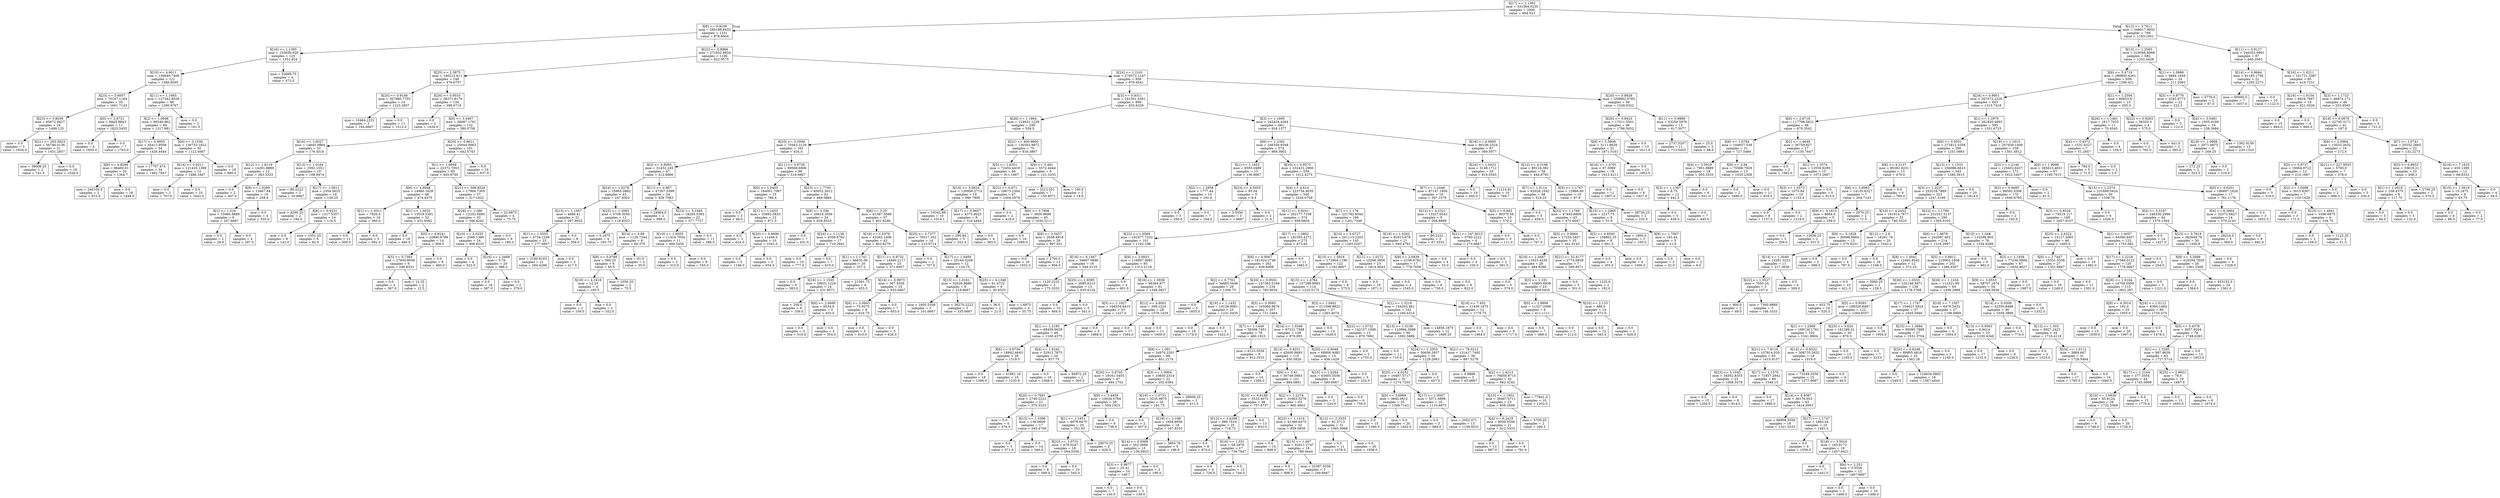 digraph Tree {
node [shape=box] ;
0 [label="X[17] <= 1.1392\nmse = 331584.0235\nsamples = 2000\nvalue = 994.523"] ;
1 [label="X[8] <= 0.9109\nmse = 285188.8433\nsamples = 1231\nvalue = 876.6604"] ;
0 -> 1 [labeldistance=2.5, labelangle=45, headlabel="True"] ;
2 [label="X[16] <= 1.1365\nmse = 153656.929\nsamples = 125\nvalue = 1351.824"] ;
1 -> 2 ;
3 [label="X[10] <= 4.9011\nmse = 130649.7406\nsamples = 121\nvalue = 1380.8595"] ;
2 -> 3 ;
4 [label="X[23] <= 5.6057\nmse = 70147.1184\nsamples = 35\nvalue = 1601.7143"] ;
3 -> 4 ;
5 [label="X[23] <= 3.8039\nmse = 65672.9427\nsamples = 24\nvalue = 1499.125"] ;
4 -> 5 ;
6 [label="mse = 0.0\nsamples = 3\nvalue = 1834.0"] ;
5 -> 6 ;
7 [label="X[21] <= 263.5823\nmse = 56746.0136\nsamples = 21\nvalue = 1451.2857"] ;
5 -> 7 ;
8 [label="mse = 39006.25\nsamples = 2\nvalue = 741.5"] ;
7 -> 8 ;
9 [label="mse = 0.0\nsamples = 19\nvalue = 1526.0"] ;
7 -> 9 ;
10 [label="X[0] <= 2.6721\nmse = 6845.8843\nsamples = 11\nvalue = 1825.5455"] ;
4 -> 10 ;
11 [label="mse = 0.0\nsamples = 4\nvalue = 1935.0"] ;
10 -> 11 ;
12 [label="mse = 0.0\nsamples = 7\nvalue = 1763.0"] ;
10 -> 12 ;
13 [label="X[11] <= 1.1665\nmse = 127342.9529\nsamples = 86\nvalue = 1290.9767"] ;
3 -> 13 ;
14 [label="X[2] <= 1.0648\nmse = 99249.962\nsamples = 84\nvalue = 1317.881"] ;
13 -> 14 ;
15 [label="X[17] <= 0.9955\nmse = 45413.9506\nsamples = 54\nvalue = 1426.4444"] ;
14 -> 15 ;
16 [label="X[6] <= 4.8298\nmse = 86460.01\nsamples = 20\nvalue = 1364.7"] ;
15 -> 16 ;
17 [label="mse = 240100.0\nsamples = 2\nvalue = 615.0"] ;
16 -> 17 ;
18 [label="mse = 0.0\nsamples = 18\nvalue = 1448.0"] ;
16 -> 18 ;
19 [label="mse = 17707.474\nsamples = 34\nvalue = 1462.7647"] ;
15 -> 19 ;
20 [label="X[6] <= 3.1539\nmse = 136753.1822\nsamples = 30\nvalue = 1122.4667"] ;
14 -> 20 ;
21 [label="X[14] <= 0.9211\nmse = 121420.1389\nsamples = 12\nvalue = 1486.1667"] ;
20 -> 21 ;
22 [label="mse = 0.0\nsamples = 2\nvalue = 707.0"] ;
21 -> 22 ;
23 [label="mse = 0.0\nsamples = 10\nvalue = 1642.0"] ;
21 -> 23 ;
24 [label="mse = 0.0\nsamples = 18\nvalue = 880.0"] ;
20 -> 24 ;
25 [label="mse = 0.0\nsamples = 2\nvalue = 161.0"] ;
13 -> 25 ;
26 [label="mse = 52668.75\nsamples = 4\nvalue = 473.5"] ;
2 -> 26 ;
27 [label="X[22] <= 0.8966\nmse = 271652.8834\nsamples = 1106\nvalue = 822.9575"] ;
1 -> 27 ;
28 [label="X[25] <= 2.3875\nmse = 140212.611\nsamples = 148\nvalue = 476.6757"] ;
27 -> 28 ;
29 [label="X[20] <= 0.9146\nmse = 307880.7755\nsamples = 14\nvalue = 1223.2857"] ;
28 -> 29 ;
30 [label="mse = 10464.2222\nsamples = 3\nvalue = 164.6667"] ;
29 -> 30 ;
31 [label="mse = 0.0\nsamples = 11\nvalue = 1512.0"] ;
29 -> 31 ;
32 [label="X[26] <= 0.9533\nmse = 58371.8176\nsamples = 134\nvalue = 398.6716"] ;
28 -> 32 ;
33 [label="mse = 0.0\nsamples = 2\nvalue = 1626.0"] ;
32 -> 33 ;
34 [label="X[0] <= 3.4467\nmse = 36087.1761\nsamples = 132\nvalue = 380.0758"] ;
32 -> 34 ;
35 [label="X[16] <= 1.0027\nmse = 14945.0864\nsamples = 31\nvalue = 176.4516"] ;
34 -> 35 ;
36 [label="X[12] <= 1.6119\nmse = 14281.8889\nsamples = 12\nvalue = 283.3333"] ;
35 -> 36 ;
37 [label="mse = 0.0\nsamples = 2\nvalue = 407.0"] ;
36 -> 37 ;
38 [label="X[8] <= 1.0289\nmse = 13467.84\nsamples = 10\nvalue = 258.6"] ;
36 -> 38 ;
39 [label="X[1] <= 1.016\nmse = 15960.8889\nsamples = 6\nvalue = 207.6667"] ;
38 -> 39 ;
40 [label="mse = 0.0\nsamples = 2\nvalue = 29.0"] ;
39 -> 40 ;
41 [label="mse = 0.0\nsamples = 4\nvalue = 297.0"] ;
39 -> 41 ;
42 [label="mse = 0.0\nsamples = 4\nvalue = 335.0"] ;
38 -> 42 ;
43 [label="X[13] <= 1.0164\nmse = 3592.1551\nsamples = 19\nvalue = 108.9474"] ;
35 -> 43 ;
44 [label="mse = 80.2222\nsamples = 3\nvalue = 16.6667"] ;
43 -> 44 ;
45 [label="X[17] <= 1.0811\nmse = 2354.5625\nsamples = 16\nvalue = 126.25"] ;
43 -> 45 ;
46 [label="mse = 4290.25\nsamples = 2\nvalue = 194.5"] ;
45 -> 46 ;
47 [label="X[8] <= 0.9231\nmse = 1317.5357\nsamples = 14\nvalue = 116.5"] ;
45 -> 47 ;
48 [label="mse = 0.0\nsamples = 8\nvalue = 142.0"] ;
47 -> 48 ;
49 [label="mse = 1051.25\nsamples = 6\nvalue = 82.5"] ;
47 -> 49 ;
50 [label="X[20] <= 0.9611\nmse = 25944.0663\nsamples = 101\nvalue = 442.5743"] ;
34 -> 50 ;
51 [label="X[1] <= 1.0649\nmse = 22372.7053\nsamples = 85\nvalue = 405.9765"] ;
50 -> 51 ;
52 [label="X[6] <= 4.8048\nmse = 14980.1628\nsamples = 48\nvalue = 474.4375"] ;
51 -> 52 ;
53 [label="X[1] <= 1.0311\nmse = 7920.0\nsamples = 16\nvalue = 560.0"] ;
52 -> 53 ;
54 [label="mse = 0.0\nsamples = 11\nvalue = 500.0"] ;
53 -> 54 ;
55 [label="mse = 0.0\nsamples = 5\nvalue = 692.0"] ;
53 -> 55 ;
56 [label="X[1] <= 1.0032\nmse = 13019.5381\nsamples = 32\nvalue = 431.6562"] ;
52 -> 56 ;
57 [label="mse = 0.0\nsamples = 18\nvalue = 480.0"] ;
56 -> 57 ;
58 [label="X[5] <= 0.8241\nmse = 22890.6786\nsamples = 14\nvalue = 369.5"] ;
56 -> 58 ;
59 [label="X[5] <= 0.7383\nmse = 27930.8056\nsamples = 6\nvalue = 248.8333"] ;
58 -> 59 ;
60 [label="mse = 0.0\nsamples = 4\nvalue = 367.0"] ;
59 -> 60 ;
61 [label="mse = 12.25\nsamples = 2\nvalue = 12.5"] ;
59 -> 61 ;
62 [label="mse = 0.0\nsamples = 8\nvalue = 460.0"] ;
58 -> 62 ;
63 [label="X[21] <= 308.8526\nmse = 17994.7305\nsamples = 37\nvalue = 317.1622"] ;
51 -> 63 ;
64 [label="X[26] <= 1.286\nmse = 12252.6685\nsamples = 33\nvalue = 346.4242"] ;
63 -> 64 ;
65 [label="X[10] <= 3.0255\nmse = 2566.1389\nsamples = 24\nvalue = 408.8333"] ;
64 -> 65 ;
66 [label="mse = 0.0\nsamples = 4\nvalue = 522.0"] ;
65 -> 66 ;
67 [label="X[16] <= 1.0468\nmse = 5.76\nsamples = 20\nvalue = 386.2"] ;
65 -> 67 ;
68 [label="mse = 0.0\nsamples = 18\nvalue = 387.0"] ;
67 -> 68 ;
69 [label="mse = 0.0\nsamples = 2\nvalue = 379.0"] ;
67 -> 69 ;
70 [label="mse = 0.0\nsamples = 9\nvalue = 180.0"] ;
64 -> 70 ;
71 [label="mse = 22.6875\nsamples = 4\nvalue = 75.75"] ;
63 -> 71 ;
72 [label="mse = 0.0\nsamples = 16\nvalue = 637.0"] ;
50 -> 72 ;
73 [label="X[24] <= 1.2161\nmse = 270572.1247\nsamples = 958\nvalue = 876.4541"] ;
27 -> 73 ;
74 [label="X[3] <= 0.9311\nmse = 241501.4381\nsamples = 899\nvalue = 833.6329"] ;
73 -> 74 ;
75 [label="X[26] <= 1.1864\nmse = 124631.1239\nsamples = 238\nvalue = 554.5"] ;
74 -> 75 ;
76 [label="X[25] <= 3.3506\nmse = 75943.3129\nsamples = 163\nvalue = 434.0"] ;
75 -> 76 ;
77 [label="X[3] <= 0.9093\nmse = 31432.245\nsamples = 67\nvalue = 312.6866"] ;
76 -> 77 ;
78 [label="X[24] <= 1.0278\nmse = 10865.0882\nsamples = 43\nvalue = 247.9302"] ;
77 -> 78 ;
79 [label="X[13] <= 1.1957\nmse = 4686.41\nsamples = 31\nvalue = 297.9032"] ;
78 -> 79 ;
80 [label="X[1] <= 1.3555\nmse = 4734.1248\nsamples = 23\nvalue = 277.6957"] ;
79 -> 80 ;
81 [label="mse = 3160.8163\nsamples = 21\nvalue = 264.4286"] ;
80 -> 81 ;
82 [label="mse = 0.0\nsamples = 2\nvalue = 417.0"] ;
80 -> 82 ;
83 [label="mse = 0.0\nsamples = 8\nvalue = 356.0"] ;
79 -> 83 ;
84 [label="X[25] <= 1.3065\nmse = 3709.3056\nsamples = 12\nvalue = 118.8333"] ;
78 -> 84 ;
85 [label="mse = 0.1875\nsamples = 4\nvalue = 195.75"] ;
84 -> 85 ;
86 [label="X[14] <= 0.89\nmse = 1126.7344\nsamples = 8\nvalue = 80.375"] ;
84 -> 86 ;
87 [label="X[8] <= 0.9789\nmse = 560.25\nsamples = 6\nvalue = 95.5"] ;
86 -> 87 ;
88 [label="X[18] <= 4.1616\nmse = 12.25\nsamples = 4\nvalue = 105.5"] ;
87 -> 88 ;
89 [label="mse = 0.0\nsamples = 2\nvalue = 109.0"] ;
88 -> 89 ;
90 [label="mse = 0.0\nsamples = 2\nvalue = 102.0"] ;
88 -> 90 ;
91 [label="mse = 1056.25\nsamples = 2\nvalue = 75.5"] ;
87 -> 91 ;
92 [label="mse = 81.0\nsamples = 2\nvalue = 35.0"] ;
86 -> 92 ;
93 [label="X[11] <= 0.867\nmse = 47307.5399\nsamples = 24\nvalue = 428.7083"] ;
77 -> 93 ;
94 [label="mse = 24964.0\nsamples = 2\nvalue = 989.0"] ;
93 -> 94 ;
95 [label="X[23] <= 5.1945\nmse = 18205.5393\nsamples = 22\nvalue = 377.7727"] ;
93 -> 95 ;
96 [label="X[19] <= 1.0055\nmse = 11424.7934\nsamples = 11\nvalue = 489.5455"] ;
95 -> 96 ;
97 [label="mse = 0.0\nsamples = 3\nvalue = 315.0"] ;
96 -> 97 ;
98 [label="mse = 0.0\nsamples = 8\nvalue = 555.0"] ;
96 -> 98 ;
99 [label="mse = 0.0\nsamples = 11\nvalue = 266.0"] ;
95 -> 99 ;
100 [label="X[11] <= 0.8726\nmse = 89568.6806\nsamples = 96\nvalue = 518.6667"] ;
76 -> 100 ;
101 [label="X[0] <= 1.0403\nmse = 164001.7067\nsamples = 15\nvalue = 786.4"] ;
100 -> 101 ;
102 [label="mse = 0.0\nsamples = 3\nvalue = 46.0"] ;
101 -> 102 ;
103 [label="X[1] <= 1.2453\nmse = 33692.0833\nsamples = 12\nvalue = 971.5"] ;
101 -> 103 ;
104 [label="mse = 0.0\nsamples = 2\nvalue = 624.0"] ;
103 -> 104 ;
105 [label="X[20] <= 0.8696\nmse = 11449.0\nsamples = 10\nvalue = 1041.0"] ;
103 -> 105 ;
106 [label="mse = 0.0\nsamples = 5\nvalue = 1148.0"] ;
105 -> 106 ;
107 [label="mse = 0.0\nsamples = 5\nvalue = 934.0"] ;
105 -> 107 ;
108 [label="X[23] <= 1.7705\nmse = 60052.3012\nsamples = 81\nvalue = 469.0864"] ;
100 -> 108 ;
109 [label="X[9] <= 3.336\nmse = 20618.3056\nsamples = 24\nvalue = 628.8333"] ;
108 -> 109 ;
110 [label="mse = 0.0\nsamples = 7\nvalue = 431.0"] ;
109 -> 110 ;
111 [label="X[24] <= 1.1138\nmse = 6356.6782\nsamples = 17\nvalue = 710.2941"] ;
109 -> 111 ;
112 [label="mse = 0.0\nsamples = 10\nvalue = 777.0"] ;
111 -> 112 ;
113 [label="mse = 0.0\nsamples = 7\nvalue = 615.0"] ;
111 -> 113 ;
114 [label="X[6] <= 3.25\nmse = 61387.0569\nsamples = 57\nvalue = 401.8246"] ;
108 -> 114 ;
115 [label="X[19] <= 1.0379\nmse = 43362.1406\nsamples = 43\nvalue = 462.6279"] ;
114 -> 115 ;
116 [label="X[1] <= 1.1741\nmse = 46635.06\nsamples = 20\nvalue = 337.2"] ;
115 -> 116 ;
117 [label="mse = 0.0\nsamples = 6\nvalue = 583.0"] ;
116 -> 117 ;
118 [label="X[16] <= 1.1535\nmse = 29631.1224\nsamples = 14\nvalue = 231.8571"] ;
116 -> 118 ;
119 [label="mse = 200.0\nsamples = 9\nvalue = 109.0"] ;
118 -> 119 ;
120 [label="X[6] <= 2.6695\nmse = 6534.0\nsamples = 5\nvalue = 453.0"] ;
118 -> 120 ;
121 [label="mse = 0.0\nsamples = 3\nvalue = 519.0"] ;
120 -> 121 ;
122 [label="mse = 0.0\nsamples = 2\nvalue = 354.0"] ;
120 -> 122 ;
123 [label="X[11] <= 0.9732\nmse = 14940.2117\nsamples = 23\nvalue = 571.6957"] ;
115 -> 123 ;
124 [label="mse = 21561.75\nsamples = 8\nvalue = 455.5"] ;
123 -> 124 ;
125 [label="X[14] <= 0.9973\nmse = 367.5556\nsamples = 15\nvalue = 633.6667"] ;
123 -> 125 ;
126 [label="X[6] <= 3.0943\nmse = 75.9375\nsamples = 8\nvalue = 616.75"] ;
125 -> 126 ;
127 [label="mse = 0.0\nsamples = 5\nvalue = 610.0"] ;
126 -> 127 ;
128 [label="mse = 0.0\nsamples = 3\nvalue = 628.0"] ;
126 -> 128 ;
129 [label="mse = 0.0\nsamples = 7\nvalue = 653.0"] ;
125 -> 129 ;
130 [label="X[25] <= 3.7377\nmse = 70517.352\nsamples = 14\nvalue = 215.0714"] ;
114 -> 130 ;
131 [label="mse = 0.0\nsamples = 2\nvalue = 757.0"] ;
130 -> 131 ;
132 [label="X[17] <= 1.0409\nmse = 25164.5208\nsamples = 12\nvalue = 124.75"] ;
130 -> 132 ;
133 [label="X[13] <= 1.0161\nmse = 32626.8889\nsamples = 6\nvalue = 218.6667"] ;
132 -> 133 ;
134 [label="mse = 1605.5556\nsamples = 3\nvalue = 101.6667"] ;
133 -> 134 ;
135 [label="mse = 36270.2222\nsamples = 3\nvalue = 335.6667"] ;
133 -> 135 ;
136 [label="X[25] <= 4.1348\nmse = 61.4722\nsamples = 6\nvalue = 30.8333"] ;
132 -> 136 ;
137 [label="mse = 36.0\nsamples = 2\nvalue = 21.0"] ;
136 -> 137 ;
138 [label="mse = 1.6875\nsamples = 4\nvalue = 35.75"] ;
136 -> 138 ;
139 [label="X[21] <= 400.9805\nmse = 130303.9972\nsamples = 75\nvalue = 816.3867"] ;
75 -> 139 ;
140 [label="X[5] <= 1.0351\nmse = 72452.4419\nsamples = 66\nvalue = 911.1667"] ;
139 -> 140 ;
141 [label="X[10] <= 3.0624\nmse = 130956.2715\nsamples = 19\nvalue = 680.7895"] ;
140 -> 141 ;
142 [label="mse = 10342.89\nsamples = 10\nvalue = 1014.1"] ;
141 -> 142 ;
143 [label="X[17] <= 0.9657\nmse = 4375.8025\nsamples = 9\nvalue = 310.4444"] ;
141 -> 143 ;
144 [label="mse = 295.84\nsamples = 5\nvalue = 252.4"] ;
143 -> 144 ;
145 [label="mse = 0.0\nsamples = 4\nvalue = 383.0"] ;
143 -> 145 ;
146 [label="X[22] <= 0.971\nmse = 18673.2304\nsamples = 47\nvalue = 1004.2979"] ;
140 -> 146 ;
147 [label="mse = 0.0\nsamples = 2\nvalue = 419.0"] ;
146 -> 147 ;
148 [label="X[6] <= 3.7806\nmse = 3600.9699\nsamples = 45\nvalue = 1030.3111"] ;
146 -> 148 ;
149 [label="mse = 0.0\nsamples = 16\nvalue = 1089.0"] ;
148 -> 149 ;
150 [label="X[9] <= 3.5457\nmse = 2638.8918\nsamples = 29\nvalue = 997.931"] ;
148 -> 150 ;
151 [label="mse = 0.0\nsamples = 16\nvalue = 1032.0"] ;
150 -> 151 ;
152 [label="mse = 2700.0\nsamples = 13\nvalue = 956.0"] ;
150 -> 152 ;
153 [label="X[9] <= 5.481\nmse = 5572.4444\nsamples = 9\nvalue = 121.3333"] ;
139 -> 153 ;
154 [label="mse = 3213.551\nsamples = 7\nvalue = 150.8571"] ;
153 -> 154 ;
155 [label="mse = 100.0\nsamples = 2\nvalue = 18.0"] ;
153 -> 155 ;
156 [label="X[3] <= 1.1695\nmse = 245426.4364\nsamples = 661\nvalue = 934.1377"] ;
74 -> 156 ;
157 [label="X[6] <= 1.2382\nmse = 246359.9348\nsamples = 574\nvalue = 989.3902"] ;
156 -> 157 ;
158 [label="X[1] <= 1.1452\nmse = 8593.0489\nsamples = 15\nvalue = 130.8667"] ;
157 -> 158 ;
159 [label="X[2] <= 1.2858\nmse = 1777.44\nsamples = 10\nvalue = 191.6"] ;
158 -> 159 ;
160 [label="mse = 0.0\nsamples = 3\nvalue = 256.0"] ;
159 -> 160 ;
161 [label="mse = 0.0\nsamples = 7\nvalue = 164.0"] ;
159 -> 161 ;
162 [label="X[23] <= 4.5055\nmse = 93.04\nsamples = 5\nvalue = 9.4"] ;
158 -> 162 ;
163 [label="mse = 5.5556\nsamples = 3\nvalue = 1.6667"] ;
162 -> 163 ;
164 [label="mse = 0.0\nsamples = 2\nvalue = 21.0"] ;
162 -> 164 ;
165 [label="X[20] <= 0.9575\nmse = 232431.2966\nsamples = 559\nvalue = 1012.4275"] ;
157 -> 165 ;
166 [label="X[4] <= 4.614\nmse = 223754.9035\nsamples = 540\nvalue = 1034.0759"] ;
165 -> 166 ;
167 [label="X[11] <= 0.9241\nmse = 202177.7109\nsamples = 374\nvalue = 959.6604"] ;
166 -> 167 ;
168 [label="X[22] <= 1.0569\nmse = 181677.7232\nsamples = 101\nvalue = 1192.198"] ;
167 -> 168 ;
169 [label="X[18] <= 6.1467\nmse = 34667.5898\nsamples = 16\nvalue = 549.3125"] ;
168 -> 169 ;
170 [label="mse = 1120.2222\nsamples = 3\nvalue = 175.3333"] ;
169 -> 170 ;
171 [label="X[25] <= 2.9395\nmse = 2685.6213\nsamples = 13\nvalue = 635.6154"] ;
169 -> 171 ;
172 [label="mse = 0.0\nsamples = 10\nvalue = 664.0"] ;
171 -> 172 ;
173 [label="mse = 0.0\nsamples = 3\nvalue = 541.0"] ;
171 -> 173 ;
174 [label="X[9] <= 3.0933\nmse = 116907.9081\nsamples = 85\nvalue = 1313.2118"] ;
168 -> 174 ;
175 [label="mse = 0.0\nsamples = 4\nvalue = 601.0"] ;
174 -> 175 ;
176 [label="X[16] <= 1.0938\nmse = 96394.977\nsamples = 81\nvalue = 1348.3827"] ;
174 -> 176 ;
177 [label="X[5] <= 1.1027\nmse = 104534.6415\nsamples = 53\nvalue = 1227.0"] ;
176 -> 177 ;
178 [label="X[1] <= 1.2185\nmse = 68459.6628\nsamples = 48\nvalue = 1160.4375"] ;
177 -> 178 ;
179 [label="X[6] <= 4.9736\nmse = 18842.4643\nsamples = 28\nvalue = 1319.5"] ;
178 -> 179 ;
180 [label="mse = 0.0\nsamples = 18\nvalue = 1366.0"] ;
179 -> 180 ;
181 [label="mse = 41861.16\nsamples = 10\nvalue = 1235.8"] ;
179 -> 181 ;
182 [label="X[4] <= 1.6242\nmse = 52912.7875\nsamples = 20\nvalue = 937.75"] ;
178 -> 182 ;
183 [label="mse = 0.0\nsamples = 18\nvalue = 1008.0"] ;
182 -> 183 ;
184 [label="mse = 84972.25\nsamples = 2\nvalue = 305.5"] ;
182 -> 184 ;
185 [label="mse = 0.0\nsamples = 5\nvalue = 1866.0"] ;
177 -> 185 ;
186 [label="X[12] <= 4.6001\nmse = 309.1224\nsamples = 28\nvalue = 1578.1429"] ;
176 -> 186 ;
187 [label="mse = 0.0\nsamples = 17\nvalue = 1564.0"] ;
186 -> 187 ;
188 [label="mse = 0.0\nsamples = 11\nvalue = 1600.0"] ;
186 -> 188 ;
189 [label="X[17] <= 1.0802\nmse = 182355.4272\nsamples = 273\nvalue = 873.63"] ;
167 -> 189 ;
190 [label="X[8] <= 0.9567\nmse = 161424.2746\nsamples = 262\nvalue = 839.6908"] ;
189 -> 190 ;
191 [label="X[2] <= 0.7761\nmse = 34685.0446\nsamples = 28\nvalue = 1306.75"] ;
190 -> 191 ;
192 [label="mse = 0.0\nsamples = 5\nvalue = 1655.0"] ;
191 -> 192 ;
193 [label="X[16] <= 1.1432\nmse = 10128.9981\nsamples = 23\nvalue = 1231.0435"] ;
191 -> 193 ;
194 [label="mse = 0.0\nsamples = 18\nvalue = 1178.0"] ;
193 -> 194 ;
195 [label="mse = 0.0\nsamples = 5\nvalue = 1422.0"] ;
193 -> 195 ;
196 [label="X[20] <= 0.9502\nmse = 147363.5169\nsamples = 234\nvalue = 783.8034"] ;
190 -> 196 ;
197 [label="X[5] <= 0.9583\nmse = 105068.9876\nsamples = 207\nvalue = 721.2464"] ;
196 -> 197 ;
198 [label="X[7] <= 1.1449\nmse = 58306.7451\nsamples = 78\nvalue = 460.1923"] ;
197 -> 198 ;
199 [label="X[8] <= 1.091\nmse = 34970.2281\nsamples = 69\nvalue = 401.2174"] ;
198 -> 199 ;
200 [label="X[20] <= 0.8705\nmse = 19161.5455\nsamples = 47\nvalue = 494.1702"] ;
199 -> 200 ;
201 [label="X[20] <= 0.7691\nmse = 2740.2222\nsamples = 21\nvalue = 370.3333"] ;
200 -> 201 ;
202 [label="mse = 0.0\nsamples = 4\nvalue = 476.0"] ;
201 -> 202 ;
203 [label="X[15] <= 1.3396\nmse = 139.6609\nsamples = 17\nvalue = 345.4706"] ;
201 -> 203 ;
204 [label="mse = 0.0\nsamples = 3\nvalue = 371.0"] ;
203 -> 204 ;
205 [label="mse = 0.0\nsamples = 14\nvalue = 340.0"] ;
203 -> 205 ;
206 [label="X[9] <= 3.4459\nmse = 10034.0784\nsamples = 26\nvalue = 594.1923"] ;
200 -> 206 ;
207 [label="X[1] <= 1.1951\nmse = 4978.8475\nsamples = 20\nvalue = 551.05"] ;
206 -> 207 ;
208 [label="X[22] <= 1.0731\nmse = 478.0247\nsamples = 18\nvalue = 564.5556"] ;
207 -> 208 ;
209 [label="mse = 0.0\nsamples = 8\nvalue = 589.0"] ;
208 -> 209 ;
210 [label="mse = 0.0\nsamples = 10\nvalue = 545.0"] ;
208 -> 210 ;
211 [label="mse = 29070.25\nsamples = 2\nvalue = 429.5"] ;
207 -> 211 ;
212 [label="mse = 0.0\nsamples = 6\nvalue = 738.0"] ;
206 -> 212 ;
213 [label="X[3] <= 1.0904\nmse = 10850.2314\nsamples = 22\nvalue = 202.6364"] ;
199 -> 213 ;
214 [label="X[19] <= 1.0731\nmse = 3235.9875\nsamples = 20\nvalue = 181.75"] ;
213 -> 214 ;
215 [label="mse = 0.0\nsamples = 2\nvalue = 307.0"] ;
214 -> 215 ;
216 [label="X[19] <= 1.188\nmse = 1658.8056\nsamples = 18\nvalue = 167.8333"] ;
214 -> 216 ;
217 [label="X[14] <= 0.9369\nmse = 352.3669\nsamples = 13\nvalue = 156.6923"] ;
216 -> 217 ;
218 [label="X[3] <= 0.9877\nmse = 25.41\nsamples = 10\nvalue = 146.7"] ;
217 -> 218 ;
219 [label="mse = 0.0\nsamples = 7\nvalue = 150.0"] ;
218 -> 219 ;
220 [label="mse = 0.0\nsamples = 3\nvalue = 139.0"] ;
218 -> 220 ;
221 [label="mse = 0.0\nsamples = 3\nvalue = 190.0"] ;
217 -> 221 ;
222 [label="mse = 3893.76\nsamples = 5\nvalue = 196.8"] ;
216 -> 222 ;
223 [label="mse = 39006.25\nsamples = 2\nvalue = 411.5"] ;
213 -> 223 ;
224 [label="mse = 6123.5556\nsamples = 9\nvalue = 912.3333"] ;
198 -> 224 ;
225 [label="X[14] <= 1.0346\nmse = 67221.7588\nsamples = 129\nvalue = 879.093"] ;
197 -> 225 ;
226 [label="X[13] <= 0.8251\nmse = 42600.8693\nsamples = 115\nvalue = 930.5826"] ;
225 -> 226 ;
227 [label="mse = 0.0\nsamples = 14\nvalue = 1266.0"] ;
226 -> 227 ;
228 [label="X[9] <= 3.41\nmse = 30749.5663\nsamples = 101\nvalue = 884.0891"] ;
226 -> 228 ;
229 [label="X[10] <= 6.6188\nmse = 3533.4072\nsamples = 38\nvalue = 757.4737"] ;
228 -> 229 ;
230 [label="X[12] <= 3.4208\nmse = 980.7616\nsamples = 25\nvalue = 718.72"] ;
229 -> 230 ;
231 [label="mse = 0.0\nsamples = 8\nvalue = 674.0"] ;
230 -> 231 ;
232 [label="X[16] <= 1.031\nmse = 58.2976\nsamples = 17\nvalue = 739.7647"] ;
230 -> 232 ;
233 [label="mse = 0.0\nsamples = 4\nvalue = 726.0"] ;
232 -> 233 ;
234 [label="mse = 0.0\nsamples = 13\nvalue = 744.0"] ;
232 -> 234 ;
235 [label="mse = 0.0\nsamples = 13\nvalue = 832.0"] ;
229 -> 235 ;
236 [label="X[2] <= 1.2274\nmse = 31663.3278\nsamples = 63\nvalue = 960.4603"] ;
228 -> 236 ;
237 [label="X[23] <= 1.1514\nmse = 41366.6475\nsamples = 32\nvalue = 859.0938"] ;
236 -> 237 ;
238 [label="mse = 0.0\nsamples = 14\nvalue = 948.0"] ;
237 -> 238 ;
239 [label="X[15] <= 1.467\nmse = 62611.2747\nsamples = 18\nvalue = 789.9444"] ;
237 -> 239 ;
240 [label="mse = 0.0\nsamples = 15\nvalue = 898.0"] ;
239 -> 240 ;
241 [label="mse = 25387.5556\nsamples = 3\nvalue = 249.6667"] ;
239 -> 241 ;
242 [label="X[12] <= 2.3333\nmse = 91.5713\nsamples = 31\nvalue = 1065.0968"] ;
236 -> 242 ;
243 [label="mse = 0.0\nsamples = 11\nvalue = 1078.0"] ;
242 -> 243 ;
244 [label="mse = 0.0\nsamples = 20\nvalue = 1058.0"] ;
242 -> 244 ;
245 [label="X[20] <= 0.9048\nmse = 68800.4082\nsamples = 14\nvalue = 456.1429"] ;
225 -> 245 ;
246 [label="X[15] <= 1.4264\nmse = 63605.5556\nsamples = 9\nvalue = 580.6667"] ;
245 -> 246 ;
247 [label="mse = 0.0\nsamples = 3\nvalue = 224.0"] ;
246 -> 247 ;
248 [label="mse = 0.0\nsamples = 6\nvalue = 759.0"] ;
246 -> 248 ;
249 [label="mse = 0.0\nsamples = 5\nvalue = 232.0"] ;
245 -> 249 ;
250 [label="X[3] <= 1.0401\nmse = 211598.9822\nsamples = 27\nvalue = 1263.4074"] ;
196 -> 250 ;
251 [label="mse = 0.0\nsamples = 14\nvalue = 1628.0"] ;
250 -> 251 ;
252 [label="X[22] <= 1.0732\nmse = 142157.1006\nsamples = 13\nvalue = 870.7692"] ;
250 -> 252 ;
253 [label="mse = 0.0\nsamples = 2\nvalue = 1755.0"] ;
252 -> 253 ;
254 [label="mse = 0.0\nsamples = 11\nvalue = 710.0"] ;
252 -> 254 ;
255 [label="mse = 0.0\nsamples = 11\nvalue = 1682.0"] ;
189 -> 255 ;
256 [label="X[7] <= 1.176\nmse = 231782.6044\nsamples = 166\nvalue = 1201.7349"] ;
166 -> 256 ;
257 [label="X[10] <= 5.6727\nmse = 201113.2203\nsamples = 145\nvalue = 1283.0207"] ;
256 -> 257 ;
258 [label="X[15] <= 1.5916\nmse = 172904.1199\nsamples = 122\nvalue = 1182.8607"] ;
257 -> 258 ;
259 [label="X[15] <= 1.4784\nmse = 157288.6883\nsamples = 114\nvalue = 1225.5175"] ;
258 -> 259 ;
260 [label="X[1] <= 1.3218\nmse = 134203.461\nsamples = 102\nvalue = 1160.4314"] ;
259 -> 260 ;
261 [label="X[13] <= 1.0138\nmse = 110994.3088\nsamples = 90\nvalue = 1092.5889"] ;
260 -> 261 ;
262 [label="X[24] <= 1.2053\nmse = 50656.3937\nsamples = 54\nvalue = 1229.2963"] ;
261 -> 262 ;
263 [label="X[25] <= 4.0252\nmse = 16487.5717\nsamples = 51\nvalue = 1274.7255"] ;
262 -> 263 ;
264 [label="X[0] <= 3.6969\nmse = 3645.0612\nsamples = 35\nvalue = 1349.7143"] ;
263 -> 264 ;
265 [label="mse = 0.0\nsamples = 15\nvalue = 1280.0"] ;
264 -> 265 ;
266 [label="mse = 0.0\nsamples = 20\nvalue = 1402.0"] ;
264 -> 266 ;
267 [label="X[17] <= 1.0007\nmse = 5371.0898\nsamples = 16\nvalue = 1110.6875"] ;
263 -> 267 ;
268 [label="mse = 0.0\nsamples = 3\nvalue = 984.0"] ;
267 -> 268 ;
269 [label="mse = 2052.071\nsamples = 13\nvalue = 1139.9231"] ;
267 -> 269 ;
270 [label="mse = 0.0\nsamples = 3\nvalue = 457.0"] ;
262 -> 270 ;
271 [label="X[21] <= 78.0212\nmse = 131417.7492\nsamples = 36\nvalue = 887.5278"] ;
261 -> 271 ;
272 [label="mse = 0.8889\nsamples = 3\nvalue = 63.6667"] ;
271 -> 272 ;
273 [label="X[2] <= 1.4213\nmse = 76050.9715\nsamples = 33\nvalue = 962.4242"] ;
271 -> 273 ;
274 [label="X[13] <= 1.1952\nmse = 39467.6711\nsamples = 23\nvalue = 858.2609"] ;
273 -> 274 ;
275 [label="X[4] <= 6.2419\nmse = 9059.5556\nsamples = 21\nvalue = 912.3333"] ;
274 -> 275 ;
276 [label="mse = 0.0\nsamples = 13\nvalue = 987.0"] ;
275 -> 276 ;
277 [label="mse = 0.0\nsamples = 8\nvalue = 791.0"] ;
275 -> 277 ;
278 [label="mse = 5700.25\nsamples = 2\nvalue = 290.5"] ;
274 -> 278 ;
279 [label="mse = 77841.0\nsamples = 10\nvalue = 1202.0"] ;
273 -> 279 ;
280 [label="mse = 14856.1875\nsamples = 12\nvalue = 1669.25"] ;
260 -> 280 ;
281 [label="X[18] <= 7.452\nmse = 11439.1875\nsamples = 12\nvalue = 1778.75"] ;
259 -> 281 ;
282 [label="mse = 0.0\nsamples = 3\nvalue = 1964.0"] ;
281 -> 282 ;
283 [label="mse = 0.0\nsamples = 9\nvalue = 1717.0"] ;
281 -> 283 ;
284 [label="mse = 0.0\nsamples = 8\nvalue = 575.0"] ;
258 -> 284 ;
285 [label="X[11] <= 1.0272\nmse = 15268.3856\nsamples = 23\nvalue = 1814.3043"] ;
257 -> 285 ;
286 [label="mse = 0.0\nsamples = 19\nvalue = 1871.0"] ;
285 -> 286 ;
287 [label="mse = 0.0\nsamples = 4\nvalue = 1545.0"] ;
285 -> 287 ;
288 [label="X[19] <= 1.0262\nmse = 82913.678\nsamples = 21\nvalue = 640.4762"] ;
256 -> 288 ;
289 [label="X[9] <= 2.6839\nmse = 2108.6782\nsamples = 17\nvalue = 778.7059"] ;
288 -> 289 ;
290 [label="mse = 0.0\nsamples = 8\nvalue = 730.0"] ;
289 -> 290 ;
291 [label="mse = 0.0\nsamples = 9\nvalue = 822.0"] ;
289 -> 291 ;
292 [label="mse = 0.0\nsamples = 4\nvalue = 53.0"] ;
288 -> 292 ;
293 [label="X[7] <= 1.2448\nmse = 87147.1856\nsamples = 19\nvalue = 397.1579"] ;
165 -> 293 ;
294 [label="X[12] <= 4.2321\nmse = 13327.6543\nsamples = 9\nvalue = 204.8889"] ;
293 -> 294 ;
295 [label="mse = 80.2222\nsamples = 3\nvalue = 67.3333"] ;
294 -> 295 ;
296 [label="X[21] <= 247.8015\nmse = 5760.2222\nsamples = 6\nvalue = 273.6667"] ;
294 -> 296 ;
297 [label="mse = 0.0\nsamples = 4\nvalue = 220.0"] ;
296 -> 297 ;
298 [label="mse = 0.0\nsamples = 2\nvalue = 381.0"] ;
296 -> 298 ;
299 [label="X[5] <= 0.843\nmse = 90370.56\nsamples = 10\nvalue = 570.2"] ;
293 -> 299 ;
300 [label="mse = 0.0\nsamples = 3\nvalue = 111.0"] ;
299 -> 300 ;
301 [label="mse = 0.0\nsamples = 7\nvalue = 767.0"] ;
299 -> 301 ;
302 [label="X[18] <= 4.0895\nmse = 86236.3324\nsamples = 87\nvalue = 569.5977"] ;
156 -> 302 ;
303 [label="X[24] <= 1.0423\nmse = 5148.1712\nsamples = 29\nvalue = 819.0345"] ;
302 -> 303 ;
304 [label="mse = 0.0\nsamples = 19\nvalue = 845.0"] ;
303 -> 304 ;
305 [label="mse = 11214.81\nsamples = 10\nvalue = 769.7"] ;
303 -> 305 ;
306 [label="X[12] <= 4.3196\nmse = 80116.382\nsamples = 58\nvalue = 444.8793"] ;
302 -> 306 ;
307 [label="X[7] <= 1.0114\nmse = 62026.1042\nsamples = 48\nvalue = 519.25"] ;
306 -> 307 ;
308 [label="mse = 0.0\nsamples = 5\nvalue = 929.0"] ;
307 -> 308 ;
309 [label="X[22] <= 1.1768\nmse = 47445.6809\nsamples = 43\nvalue = 471.6047"] ;
307 -> 309 ;
310 [label="X[5] <= 0.9064\nmse = 17254.5927\nsamples = 35\nvalue = 441.9143"] ;
309 -> 310 ;
311 [label="X[16] <= 1.0467\nmse = 11623.4235\nsamples = 28\nvalue = 484.9286"] ;
310 -> 311 ;
312 [label="mse = 0.0\nsamples = 5\nvalue = 374.0"] ;
311 -> 312 ;
313 [label="X[3] <= 1.191\nmse = 10893.6938\nsamples = 23\nvalue = 509.0435"] ;
311 -> 313 ;
314 [label="X[0] <= 2.9906\nmse = 11327.2099\nsamples = 9\nvalue = 411.1111"] ;
313 -> 314 ;
315 [label="mse = 0.0\nsamples = 7\nvalue = 468.0"] ;
314 -> 315 ;
316 [label="mse = 0.0\nsamples = 2\nvalue = 212.0"] ;
314 -> 316 ;
317 [label="X[10] <= 2.133\nmse = 486.0\nsamples = 14\nvalue = 572.0"] ;
313 -> 317 ;
318 [label="mse = 0.0\nsamples = 12\nvalue = 563.0"] ;
317 -> 318 ;
319 [label="mse = 0.0\nsamples = 2\nvalue = 626.0"] ;
317 -> 319 ;
320 [label="X[21] <= 52.6177\nmse = 2774.6939\nsamples = 7\nvalue = 269.8571"] ;
310 -> 320 ;
321 [label="mse = 0.0\nsamples = 5\nvalue = 301.0"] ;
320 -> 321 ;
322 [label="mse = 1225.0\nsamples = 2\nvalue = 192.0"] ;
320 -> 322 ;
323 [label="X[5] <= 0.8593\nmse = 158802.25\nsamples = 8\nvalue = 601.5"] ;
309 -> 323 ;
324 [label="mse = 0.0\nsamples = 4\nvalue = 203.0"] ;
323 -> 324 ;
325 [label="mse = 0.0\nsamples = 4\nvalue = 1000.0"] ;
323 -> 325 ;
326 [label="X[5] <= 1.1767\nmse = 12966.69\nsamples = 10\nvalue = 87.9"] ;
306 -> 326 ;
327 [label="X[15] <= 1.2965\nmse = 2217.75\nsamples = 8\nvalue = 51.0"] ;
326 -> 327 ;
328 [label="mse = 1800.0\nsamples = 3\nvalue = 100.0"] ;
327 -> 328 ;
329 [label="X[9] <= 1.7067\nmse = 163.44\nsamples = 5\nvalue = 21.6"] ;
327 -> 329 ;
330 [label="mse = 2.0\nsamples = 3\nvalue = 32.0"] ;
329 -> 330 ;
331 [label="mse = 0.0\nsamples = 2\nvalue = 6.0"] ;
329 -> 331 ;
332 [label="mse = 28730.25\nsamples = 2\nvalue = 235.5"] ;
326 -> 332 ;
333 [label="X[20] <= 0.8828\nmse = 259862.9785\nsamples = 59\nvalue = 1528.9322"] ;
73 -> 333 ;
334 [label="X[20] <= 0.8423\nmse = 17011.5501\nsamples = 46\nvalue = 1786.5652"] ;
333 -> 334 ;
335 [label="X[9] <= 5.5808\nmse = 3111.8626\nsamples = 31\nvalue = 1871.5161"] ;
334 -> 335 ;
336 [label="X[16] <= 1.0791\nmse = 97.5069\nsamples = 19\nvalue = 1915.4211"] ;
335 -> 336 ;
337 [label="mse = 0.0\nsamples = 11\nvalue = 1907.0"] ;
336 -> 337 ;
338 [label="mse = 0.0\nsamples = 8\nvalue = 1927.0"] ;
336 -> 338 ;
339 [label="mse = 0.0\nsamples = 12\nvalue = 1802.0"] ;
335 -> 339 ;
340 [label="mse = 0.0\nsamples = 15\nvalue = 1611.0"] ;
334 -> 340 ;
341 [label="X[11] <= 0.9886\nmse = 53259.5976\nsamples = 13\nvalue = 617.3077"] ;
333 -> 341 ;
342 [label="mse = 2737.5207\nsamples = 11\nvalue = 713.5455"] ;
341 -> 342 ;
343 [label="mse = 25.0\nsamples = 2\nvalue = 88.0"] ;
341 -> 343 ;
344 [label="X[12] <= 3.7611\nmse = 348017.9932\nsamples = 769\nvalue = 1183.1951"] ;
0 -> 344 [labeldistance=2.5, labelangle=-45, headlabel="False"] ;
345 [label="X[13] <= 1.2565\nmse = 319366.8068\nsamples = 682\nvalue = 1252.4428"] ;
344 -> 345 ;
346 [label="X[6] <= 5.4719\nmse = 289850.4261\nsamples = 658\nvalue = 1290.421"] ;
345 -> 346 ;
347 [label="X[24] <= 0.9951\nmse = 267072.2226\nsamples = 643\nvalue = 1315.7418"] ;
346 -> 347 ;
348 [label="X[6] <= 2.8719\nmse = 117798.5621\nsamples = 48\nvalue = 870.3542"] ;
347 -> 348 ;
349 [label="X[8] <= 1.0784\nmse = 104657.538\nsamples = 31\nvalue = 727.5484"] ;
348 -> 349 ;
350 [label="X[4] <= 3.5919\nmse = 7901.8889\nsamples = 18\nvalue = 505.3333"] ;
349 -> 350 ;
351 [label="X[3] <= 1.1397\nmse = 8.75\nsamples = 12\nvalue = 442.5"] ;
350 -> 351 ;
352 [label="mse = 0.0\nsamples = 5\nvalue = 439.0"] ;
351 -> 352 ;
353 [label="mse = 0.0\nsamples = 7\nvalue = 445.0"] ;
351 -> 353 ;
354 [label="mse = 0.0\nsamples = 6\nvalue = 631.0"] ;
350 -> 354 ;
355 [label="X[9] <= 3.94\nmse = 75586.7929\nsamples = 13\nvalue = 1035.2308"] ;
349 -> 355 ;
356 [label="mse = 0.0\nsamples = 2\nvalue = 1680.0"] ;
355 -> 356 ;
357 [label="mse = 0.0\nsamples = 11\nvalue = 918.0"] ;
355 -> 357 ;
358 [label="X[2] <= 1.4649\nmse = 36759.827\nsamples = 17\nvalue = 1130.7647"] ;
348 -> 358 ;
359 [label="mse = 0.0\nsamples = 2\nvalue = 1562.0"] ;
358 -> 359 ;
360 [label="X[1] <= 1.3574\nmse = 13559.9289\nsamples = 15\nvalue = 1073.2667"] ;
358 -> 360 ;
361 [label="X[3] <= 1.0573\nmse = 1075.84\nsamples = 10\nvalue = 1153.4"] ;
360 -> 361 ;
362 [label="mse = 0.0\nsamples = 8\nvalue = 1137.0"] ;
361 -> 362 ;
363 [label="mse = 0.0\nsamples = 2\nvalue = 1219.0"] ;
361 -> 363 ;
364 [label="mse = 0.0\nsamples = 5\nvalue = 913.0"] ;
360 -> 364 ;
365 [label="X[1] <= 1.2979\nmse = 261820.4993\nsamples = 595\nvalue = 1351.6723"] ;
347 -> 365 ;
366 [label="X[8] <= 0.9551\nmse = 272812.3358\nsamples = 356\nvalue = 1251.0983"] ;
365 -> 366 ;
367 [label="X[6] <= 4.3137\nmse = 95382.9231\nsamples = 13\nvalue = 479.0"] ;
366 -> 367 ;
368 [label="X[6] <= 3.6083\nmse = 14135.6327\nsamples = 7\nvalue = 204.7143"] ;
367 -> 368 ;
369 [label="X[9] <= 5.1815\nmse = 8664.0\nsamples = 5\nvalue = 258.0"] ;
368 -> 369 ;
370 [label="mse = 0.0\nsamples = 3\nvalue = 209.0"] ;
369 -> 370 ;
371 [label="mse = 12656.25\nsamples = 2\nvalue = 331.5"] ;
369 -> 371 ;
372 [label="mse = 2970.25\nsamples = 2\nvalue = 71.5"] ;
368 -> 372 ;
373 [label="mse = 0.0\nsamples = 6\nvalue = 799.0"] ;
367 -> 373 ;
374 [label="X[13] <= 1.1533\nmse = 256086.6623\nsamples = 343\nvalue = 1280.3615"] ;
366 -> 374 ;
375 [label="X[3] <= 1.0237\nmse = 253218.7869\nsamples = 323\nvalue = 1247.3189"] ;
374 -> 375 ;
376 [label="X[10] <= 4.2452\nmse = 161914.7677\nsamples = 33\nvalue = 740.3333"] ;
375 -> 376 ;
377 [label="X[9] <= 5.1828\nmse = 30098.6864\nsamples = 13\nvalue = 275.9231"] ;
376 -> 377 ;
378 [label="X[14] <= 1.0049\nmse = 13281.3223\nsamples = 11\nvalue = 217.3636"] ;
377 -> 378 ;
379 [label="X[22] <= 1.0527\nmse = 7050.24\nsamples = 5\nvalue = 107.4"] ;
378 -> 379 ;
380 [label="mse = 900.0\nsamples = 2\nvalue = 49.0"] ;
379 -> 380 ;
381 [label="mse = 7360.8889\nsamples = 3\nvalue = 146.3333"] ;
379 -> 381 ;
382 [label="mse = 0.0\nsamples = 6\nvalue = 309.0"] ;
378 -> 382 ;
383 [label="mse = 0.0\nsamples = 2\nvalue = 598.0"] ;
377 -> 383 ;
384 [label="X[12] <= 2.8\nmse = 16281.76\nsamples = 20\nvalue = 1042.2"] ;
376 -> 384 ;
385 [label="mse = 0.0\nsamples = 4\nvalue = 787.0"] ;
384 -> 385 ;
386 [label="mse = 0.0\nsamples = 16\nvalue = 1106.0"] ;
384 -> 386 ;
387 [label="X[22] <= 1.1799\nmse = 231031.5137\nsamples = 290\nvalue = 1305.0103"] ;
375 -> 387 ;
388 [label="X[6] <= 1.8678\nmse = 242097.402\nsamples = 214\nvalue = 1216.2897"] ;
387 -> 388 ;
389 [label="X[8] <= 1.0041\nmse = 12492.8542\nsamples = 12\nvalue = 372.25"] ;
388 -> 389 ;
390 [label="mse = 0.0\nsamples = 10\nvalue = 421.0"] ;
389 -> 390 ;
391 [label="mse = 3660.25\nsamples = 2\nvalue = 128.5"] ;
389 -> 391 ;
392 [label="X[5] <= 0.9812\nmse = 210902.1858\nsamples = 202\nvalue = 1266.4307"] ;
388 -> 392 ;
393 [label="X[26] <= 1.0533\nmse = 232148.5971\nsamples = 138\nvalue = 1178.3768"] ;
392 -> 393 ;
394 [label="mse = 453.75\nsamples = 16\nvalue = 520.5"] ;
393 -> 394 ;
395 [label="X[5] <= 0.9593\nmse = 198329.8487\nsamples = 122\nvalue = 1264.6557"] ;
393 -> 395 ;
396 [label="X[1] <= 1.2569\nmse = 169120.1761\nsamples = 102\nvalue = 1341.9804"] ;
395 -> 396 ;
397 [label="X[21] <= 7.6116\nmse = 107814.029\nsamples = 83\nvalue = 1415.9157"] ;
396 -> 397 ;
398 [label="X[23] <= 5.1045\nmse = 34502.8355\nsamples = 23\nvalue = 1068.3478"] ;
397 -> 398 ;
399 [label="mse = 0.0\nsamples = 15\nvalue = 1204.0"] ;
398 -> 399 ;
400 [label="mse = 0.0\nsamples = 8\nvalue = 814.0"] ;
398 -> 400 ;
401 [label="X[17] <= 1.1576\nmse = 71857.2942\nsamples = 60\nvalue = 1549.15"] ;
397 -> 401 ;
402 [label="mse = 0.0\nsamples = 17\nvalue = 1890.0"] ;
401 -> 402 ;
403 [label="X[14] <= 0.9387\nmse = 36176.053\nsamples = 43\nvalue = 1414.3953"] ;
401 -> 403 ;
404 [label="mse = 68908.5556\nsamples = 18\nvalue = 1321.3333"] ;
403 -> 404 ;
405 [label="X[17] <= 1.1747\nmse = 1883.44\nsamples = 25\nvalue = 1481.4"] ;
403 -> 405 ;
406 [label="mse = 0.0\nsamples = 6\nvalue = 1556.0"] ;
405 -> 406 ;
407 [label="X[18] <= 3.5016\nmse = 165.8172\nsamples = 19\nvalue = 1457.8421"] ;
405 -> 407 ;
408 [label="mse = 0.0\nsamples = 7\nvalue = 1441.0"] ;
407 -> 408 ;
409 [label="X[6] <= 2.251\nmse = 0.5556\nsamples = 12\nvalue = 1467.6667"] ;
407 -> 409 ;
410 [label="mse = 0.0\nsamples = 2\nvalue = 1466.0"] ;
409 -> 410 ;
411 [label="mse = 0.0\nsamples = 10\nvalue = 1468.0"] ;
409 -> 411 ;
412 [label="X[14] <= 0.8322\nmse = 308735.2632\nsamples = 19\nvalue = 1019.0"] ;
396 -> 412 ;
413 [label="mse = 73249.5556\nsamples = 15\nvalue = 1277.6667"] ;
412 -> 413 ;
414 [label="mse = 0.0\nsamples = 4\nvalue = 49.0"] ;
412 -> 414 ;
415 [label="X[25] <= 3.824\nmse = 161289.31\nsamples = 20\nvalue = 870.3"] ;
395 -> 415 ;
416 [label="mse = 0.0\nsamples = 13\nvalue = 1165.0"] ;
415 -> 416 ;
417 [label="mse = 0.0\nsamples = 7\nvalue = 323.0"] ;
415 -> 417 ;
418 [label="X[26] <= 1.1434\nmse = 112321.99\nsamples = 64\nvalue = 1456.2969"] ;
392 -> 418 ;
419 [label="X[17] <= 1.1747\nmse = 104621.5924\nsamples = 37\nvalue = 1645.5946"] ;
418 -> 419 ;
420 [label="mse = 0.0\nsamples = 10\nvalue = 1954.0"] ;
419 -> 420 ;
421 [label="X[15] <= 1.3094\nmse = 95095.7888\nsamples = 27\nvalue = 1531.3704"] ;
419 -> 421 ;
422 [label="X[20] <= 0.8248\nmse = 89805.4816\nsamples = 25\nvalue = 1562.28"] ;
421 -> 422 ;
423 [label="mse = 0.0\nsamples = 7\nvalue = 1549.0"] ;
422 -> 423 ;
424 [label="mse = 124634.5802\nsamples = 18\nvalue = 1567.4444"] ;
422 -> 424 ;
425 [label="mse = 0.0\nsamples = 2\nvalue = 1145.0"] ;
421 -> 425 ;
426 [label="X[18] <= 7.1507\nmse = 6476.5432\nsamples = 27\nvalue = 1196.8889"] ;
418 -> 426 ;
427 [label="mse = 0.0\nsamples = 4\nvalue = 1004.0"] ;
426 -> 427 ;
428 [label="X[13] <= 0.9563\nmse = 6.9414\nsamples = 23\nvalue = 1230.4348"] ;
426 -> 428 ;
429 [label="mse = 0.0\nsamples = 17\nvalue = 1232.0"] ;
428 -> 429 ;
430 [label="mse = 0.0\nsamples = 6\nvalue = 1226.0"] ;
428 -> 430 ;
431 [label="X[15] <= 1.048\nmse = 115298.905\nsamples = 76\nvalue = 1554.8289"] ;
387 -> 431 ;
432 [label="mse = 0.0\nsamples = 9\nvalue = 962.0"] ;
431 -> 432 ;
433 [label="X[3] <= 1.1938\nmse = 77236.0994\nsamples = 67\nvalue = 1634.4627"] ;
431 -> 433 ;
434 [label="X[9] <= 3.8553\nmse = 58707.1674\nsamples = 54\nvalue = 1549.5926"] ;
433 -> 434 ;
435 [label="X[14] <= 0.9309\nmse = 52550.8488\nsamples = 36\nvalue = 1658.3889"] ;
434 -> 435 ;
436 [label="mse = 0.0\nsamples = 2\nvalue = 774.0"] ;
435 -> 436 ;
437 [label="X[12] <= 1.503\nmse = 6927.2422\nsamples = 34\nvalue = 1710.4118"] ;
435 -> 437 ;
438 [label="mse = 0.0\nsamples = 3\nvalue = 1523.0"] ;
437 -> 438 ;
439 [label="X[24] <= 1.0112\nmse = 3869.667\nsamples = 31\nvalue = 1728.5484"] ;
437 -> 439 ;
440 [label="mse = 0.0\nsamples = 17\nvalue = 1785.0"] ;
439 -> 440 ;
441 [label="mse = 0.0\nsamples = 14\nvalue = 1660.0"] ;
439 -> 441 ;
442 [label="mse = 0.0\nsamples = 18\nvalue = 1332.0"] ;
434 -> 442 ;
443 [label="mse = 0.0\nsamples = 13\nvalue = 1987.0"] ;
433 -> 443 ;
444 [label="mse = 0.0\nsamples = 20\nvalue = 1814.0"] ;
374 -> 444 ;
445 [label="X[19] <= 1.1813\nmse = 207938.1409\nsamples = 239\nvalue = 1501.4812"] ;
365 -> 445 ;
446 [label="X[3] <= 1.2146\nmse = 125402.6437\nsamples = 172\nvalue = 1622.5407"] ;
445 -> 446 ;
447 [label="X[2] <= 0.9485\nmse = 98592.0306\nsamples = 170\nvalue = 1640.6765"] ;
446 -> 447 ;
448 [label="mse = 0.0\nsamples = 2\nvalue = 193.0"] ;
447 -> 448 ;
449 [label="X[3] <= 0.8529\nmse = 74519.117\nsamples = 168\nvalue = 1657.9107"] ;
447 -> 449 ;
450 [label="X[25] <= 2.6322\nmse = 13117.2065\nsamples = 46\nvalue = 1405.5"] ;
449 -> 450 ;
451 [label="X[0] <= 2.7447\nmse = 15331.5556\nsamples = 27\nvalue = 1351.6667"] ;
450 -> 451 ;
452 [label="mse = 0.0\nsamples = 16\nvalue = 1249.0"] ;
451 -> 452 ;
453 [label="mse = 0.0\nsamples = 11\nvalue = 1501.0"] ;
451 -> 453 ;
454 [label="mse = 0.0\nsamples = 19\nvalue = 1482.0"] ;
450 -> 454 ;
455 [label="X[1] <= 1.4057\nmse = 64590.8457\nsamples = 122\nvalue = 1753.082"] ;
449 -> 455 ;
456 [label="X[17] <= 1.2218\nmse = 27589.0122\nsamples = 120\nvalue = 1778.0667"] ;
455 -> 456 ;
457 [label="X[26] <= 1.0164\nmse = 14709.5959\nsamples = 115\nvalue = 1802.287"] ;
456 -> 457 ;
458 [label="X[9] <= 4.3914\nmse = 192.0\nsamples = 35\nvalue = 1955.0"] ;
457 -> 458 ;
459 [label="mse = 0.0\nsamples = 15\nvalue = 1939.0"] ;
458 -> 459 ;
460 [label="mse = 0.0\nsamples = 20\nvalue = 1967.0"] ;
458 -> 460 ;
461 [label="X[24] <= 1.0112\nmse = 6394.1494\nsamples = 80\nvalue = 1735.475"] ;
457 -> 461 ;
462 [label="mse = 0.0\nsamples = 4\nvalue = 1478.0"] ;
461 -> 462 ;
463 [label="X[0] <= 5.4376\nmse = 3057.9204\nsamples = 76\nvalue = 1749.0263"] ;
461 -> 463 ;
464 [label="X[1] <= 1.3285\nmse = 997.8639\nsamples = 63\nvalue = 1727.5714"] ;
463 -> 464 ;
465 [label="X[17] <= 1.2164\nmse = 377.3554\nsamples = 44\nvalue = 1745.0909"] ;
464 -> 465 ;
466 [label="X[19] <= 1.0626\nmse = 85.6124\nsamples = 29\nvalue = 1732.2069"] ;
465 -> 466 ;
467 [label="mse = 0.0\nsamples = 9\nvalue = 1746.0"] ;
466 -> 467 ;
468 [label="mse = 0.0\nsamples = 20\nvalue = 1726.0"] ;
466 -> 468 ;
469 [label="mse = 0.0\nsamples = 15\nvalue = 1770.0"] ;
465 -> 469 ;
470 [label="X[25] <= 2.8651\nmse = 78.0\nsamples = 19\nvalue = 1687.0"] ;
464 -> 470 ;
471 [label="mse = 0.0\nsamples = 13\nvalue = 1693.0"] ;
470 -> 471 ;
472 [label="mse = 0.0\nsamples = 6\nvalue = 1674.0"] ;
470 -> 472 ;
473 [label="mse = 0.0\nsamples = 13\nvalue = 1853.0"] ;
463 -> 473 ;
474 [label="mse = 0.0\nsamples = 5\nvalue = 1221.0"] ;
456 -> 474 ;
475 [label="mse = 0.0\nsamples = 2\nvalue = 254.0"] ;
455 -> 475 ;
476 [label="mse = 0.0\nsamples = 2\nvalue = 81.0"] ;
446 -> 476 ;
477 [label="X[0] <= 1.9098\nmse = 285613.4631\nsamples = 67\nvalue = 1190.7015"] ;
445 -> 477 ;
478 [label="X[15] <= 1.2374\nmse = 231699.5424\nsamples = 50\nvalue = 1336.76"] ;
477 -> 478 ;
479 [label="mse = 0.0\nsamples = 6\nvalue = 1026.0"] ;
478 -> 479 ;
480 [label="X[4] <= 5.5197\nmse = 248330.2996\nsamples = 44\nvalue = 1379.1364"] ;
478 -> 480 ;
481 [label="mse = 0.0\nsamples = 14\nvalue = 1427.0"] ;
480 -> 481 ;
482 [label="X[23] <= 3.7818\nmse = 362649.76\nsamples = 30\nvalue = 1356.8"] ;
480 -> 482 ;
483 [label="X[9] <= 3.2699\nmse = 418294.7929\nsamples = 26\nvalue = 1361.2308"] ;
482 -> 483 ;
484 [label="mse = 0.0\nsamples = 2\nvalue = 1364.0"] ;
483 -> 484 ;
485 [label="mse = 453152.0\nsamples = 24\nvalue = 1361.0"] ;
483 -> 485 ;
486 [label="mse = 0.0\nsamples = 4\nvalue = 1328.0"] ;
482 -> 486 ;
487 [label="X[0] <= 4.6251\nmse = 196897.1626\nsamples = 17\nvalue = 761.1176"] ;
477 -> 487 ;
488 [label="X[4] <= 6.3864\nmse = 32572.8827\nsamples = 14\nvalue = 570.2143"] ;
487 -> 488 ;
489 [label="mse = 28224.0\nsamples = 5\nvalue = 369.0"] ;
488 -> 489 ;
490 [label="mse = 0.0\nsamples = 9\nvalue = 682.0"] ;
488 -> 490 ;
491 [label="mse = 0.0\nsamples = 3\nvalue = 1652.0"] ;
487 -> 491 ;
492 [label="X[1] <= 1.2504\nmse = 60653.6\nsamples = 15\nvalue = 205.0"] ;
346 -> 492 ;
493 [label="X[26] <= 1.1481\nmse = 1617.7025\nsamples = 11\nvalue = 70.4545"] ;
492 -> 493 ;
494 [label="X[4] <= 5.4372\nmse = 1531.6327\nsamples = 7\nvalue = 51.2857"] ;
493 -> 494 ;
495 [label="mse = 784.0\nsamples = 5\nvalue = 71.0"] ;
494 -> 495 ;
496 [label="mse = 0.0\nsamples = 2\nvalue = 2.0"] ;
494 -> 496 ;
497 [label="mse = 0.0\nsamples = 4\nvalue = 104.0"] ;
493 -> 497 ;
498 [label="X[22] <= 0.9263\nmse = 36320.5\nsamples = 4\nvalue = 575.0"] ;
492 -> 498 ;
499 [label="mse = 0.0\nsamples = 2\nvalue = 765.0"] ;
498 -> 499 ;
500 [label="mse = 441.0\nsamples = 2\nvalue = 385.0"] ;
498 -> 500 ;
501 [label="X[1] <= 1.0886\nmse = 4894.1649\nsamples = 24\nvalue = 211.2083"] ;
345 -> 501 ;
502 [label="X[5] <= 0.8776\nmse = 3283.9773\nsamples = 22\nvalue = 222.5"] ;
501 -> 502 ;
503 [label="mse = 0.0\nsamples = 3\nvalue = 122.0"] ;
502 -> 503 ;
504 [label="X[4] <= 3.5481\nmse = 1955.9169\nsamples = 19\nvalue = 238.3684"] ;
502 -> 504 ;
505 [label="X[19] <= 1.0808\nmse = 2971.6875\nsamples = 4\nvalue = 269.25"] ;
504 -> 505 ;
506 [label="mse = 272.25\nsamples = 2\nvalue = 322.5"] ;
505 -> 506 ;
507 [label="mse = 0.0\nsamples = 2\nvalue = 216.0"] ;
505 -> 507 ;
508 [label="mse = 1362.9156\nsamples = 15\nvalue = 230.1333"] ;
504 -> 508 ;
509 [label="mse = 5776.0\nsamples = 2\nvalue = 87.0"] ;
501 -> 509 ;
510 [label="X[11] <= 0.8127\nmse = 240352.6891\nsamples = 87\nvalue = 640.3563"] ;
344 -> 510 ;
511 [label="X[14] <= 0.9664\nmse = 81185.1756\nsamples = 22\nvalue = 1292.2273"] ;
510 -> 511 ;
512 [label="mse = 60000.0\nsamples = 7\nvalue = 1657.0"] ;
511 -> 512 ;
513 [label="mse = 0.0\nsamples = 15\nvalue = 1122.0"] ;
511 -> 513 ;
514 [label="X[16] <= 1.0211\nmse = 101721.3387\nsamples = 65\nvalue = 419.7231"] ;
510 -> 514 ;
515 [label="X[16] <= 1.0154\nmse = 6916.7867\nsamples = 19\nvalue = 821.0526"] ;
514 -> 515 ;
516 [label="mse = 0.0\nsamples = 15\nvalue = 864.0"] ;
515 -> 516 ;
517 [label="mse = 0.0\nsamples = 4\nvalue = 660.0"] ;
515 -> 517 ;
518 [label="X[3] <= 1.1723\nmse = 46874.172\nsamples = 46\nvalue = 253.9565"] ;
514 -> 518 ;
519 [label="X[18] <= 6.0876\nmse = 22745.3171\nsamples = 41\nvalue = 197.0"] ;
518 -> 519 ;
520 [label="X[9] <= 2.5964\nmse = 15033.2632\nsamples = 19\nvalue = 272.0"] ;
519 -> 520 ;
521 [label="X[5] <= 0.8737\nmse = 10064.9722\nsamples = 12\nvalue = 210.1667"] ;
520 -> 521 ;
522 [label="mse = 0.0\nsamples = 5\nvalue = 318.0"] ;
521 -> 522 ;
523 [label="X[2] <= 1.0098\nmse = 3015.8367\nsamples = 7\nvalue = 133.1429"] ;
521 -> 523 ;
524 [label="mse = 0.0\nsamples = 3\nvalue = 171.0"] ;
523 -> 524 ;
525 [label="X[15] <= 1.4841\nmse = 3396.6875\nsamples = 4\nvalue = 104.75"] ;
523 -> 525 ;
526 [label="mse = 0.0\nsamples = 2\nvalue = 158.0"] ;
525 -> 526 ;
527 [label="mse = 1122.25\nsamples = 2\nvalue = 51.5"] ;
525 -> 527 ;
528 [label="X[21] <= 227.9555\nmse = 5760.0\nsamples = 7\nvalue = 378.0"] ;
520 -> 528 ;
529 [label="mse = 0.0\nsamples = 2\nvalue = 498.0"] ;
528 -> 529 ;
530 [label="mse = 0.0\nsamples = 5\nvalue = 330.0"] ;
528 -> 530 ;
531 [label="X[7] <= 1.0741\nmse = 20352.2665\nsamples = 22\nvalue = 132.2273"] ;
519 -> 531 ;
532 [label="X[5] <= 0.8933\nmse = 33619.21\nsamples = 10\nvalue = 208.3"] ;
531 -> 532 ;
533 [label="X[1] <= 1.0519\nmse = 338.4375\nsamples = 8\nvalue = 117.75"] ;
532 -> 533 ;
534 [label="mse = 0.0\nsamples = 3\nvalue = 94.0"] ;
533 -> 534 ;
535 [label="mse = 0.0\nsamples = 5\nvalue = 132.0"] ;
533 -> 535 ;
536 [label="mse = 2756.25\nsamples = 2\nvalue = 570.5"] ;
532 -> 536 ;
537 [label="X[18] <= 7.1625\nmse = 455.1389\nsamples = 12\nvalue = 68.8333"] ;
531 -> 537 ;
538 [label="X[15] <= 1.5619\nmse = 15.1875\nsamples = 8\nvalue = 83.75"] ;
537 -> 538 ;
539 [label="mse = 0.0\nsamples = 6\nvalue = 86.0"] ;
538 -> 539 ;
540 [label="mse = 0.0\nsamples = 2\nvalue = 77.0"] ;
538 -> 540 ;
541 [label="mse = 0.0\nsamples = 4\nvalue = 39.0"] ;
537 -> 541 ;
542 [label="mse = 0.0\nsamples = 5\nvalue = 721.0"] ;
518 -> 542 ;
}